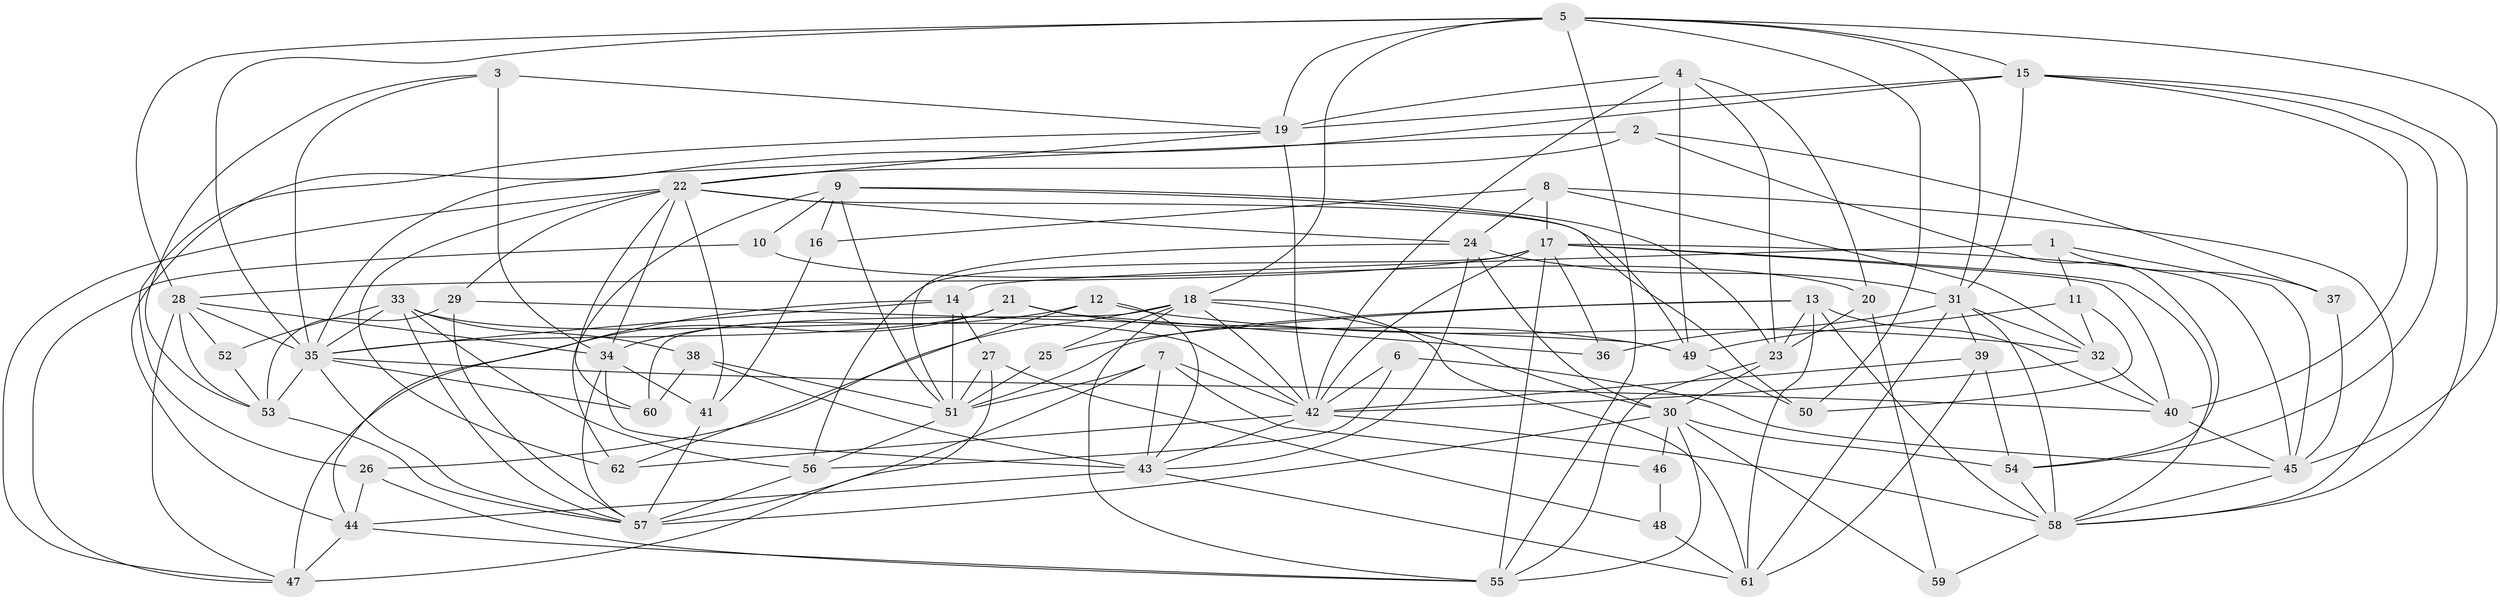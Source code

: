 // original degree distribution, {2: 0.15447154471544716, 5: 0.17073170731707318, 3: 0.2764227642276423, 6: 0.08130081300813008, 7: 0.04878048780487805, 4: 0.24390243902439024, 8: 0.016260162601626018, 9: 0.008130081300813009}
// Generated by graph-tools (version 1.1) at 2025/45/03/06/25 01:45:10]
// undirected, 62 vertices, 174 edges
graph export_dot {
graph [start="1"]
  node [color=gray90,style=filled];
  1;
  2;
  3;
  4;
  5;
  6;
  7;
  8;
  9;
  10;
  11;
  12;
  13;
  14;
  15;
  16;
  17;
  18;
  19;
  20;
  21;
  22;
  23;
  24;
  25;
  26;
  27;
  28;
  29;
  30;
  31;
  32;
  33;
  34;
  35;
  36;
  37;
  38;
  39;
  40;
  41;
  42;
  43;
  44;
  45;
  46;
  47;
  48;
  49;
  50;
  51;
  52;
  53;
  54;
  55;
  56;
  57;
  58;
  59;
  60;
  61;
  62;
  1 -- 11 [weight=1.0];
  1 -- 14 [weight=1.0];
  1 -- 37 [weight=1.0];
  1 -- 45 [weight=1.0];
  2 -- 22 [weight=1.0];
  2 -- 37 [weight=1.0];
  2 -- 44 [weight=1.0];
  2 -- 54 [weight=1.0];
  3 -- 19 [weight=1.0];
  3 -- 34 [weight=2.0];
  3 -- 35 [weight=1.0];
  3 -- 53 [weight=1.0];
  4 -- 19 [weight=1.0];
  4 -- 20 [weight=1.0];
  4 -- 23 [weight=1.0];
  4 -- 42 [weight=1.0];
  4 -- 49 [weight=1.0];
  5 -- 15 [weight=1.0];
  5 -- 18 [weight=1.0];
  5 -- 19 [weight=1.0];
  5 -- 28 [weight=1.0];
  5 -- 31 [weight=1.0];
  5 -- 35 [weight=1.0];
  5 -- 45 [weight=1.0];
  5 -- 50 [weight=1.0];
  5 -- 55 [weight=1.0];
  6 -- 42 [weight=1.0];
  6 -- 45 [weight=1.0];
  6 -- 56 [weight=1.0];
  7 -- 42 [weight=1.0];
  7 -- 43 [weight=1.0];
  7 -- 46 [weight=1.0];
  7 -- 51 [weight=1.0];
  7 -- 57 [weight=1.0];
  8 -- 16 [weight=1.0];
  8 -- 17 [weight=1.0];
  8 -- 24 [weight=1.0];
  8 -- 32 [weight=1.0];
  8 -- 58 [weight=1.0];
  9 -- 10 [weight=1.0];
  9 -- 16 [weight=1.0];
  9 -- 23 [weight=1.0];
  9 -- 49 [weight=1.0];
  9 -- 51 [weight=1.0];
  9 -- 62 [weight=1.0];
  10 -- 20 [weight=1.0];
  10 -- 47 [weight=1.0];
  11 -- 32 [weight=1.0];
  11 -- 49 [weight=1.0];
  11 -- 50 [weight=1.0];
  12 -- 32 [weight=1.0];
  12 -- 34 [weight=1.0];
  12 -- 43 [weight=1.0];
  12 -- 62 [weight=1.0];
  13 -- 23 [weight=1.0];
  13 -- 25 [weight=1.0];
  13 -- 40 [weight=1.0];
  13 -- 51 [weight=1.0];
  13 -- 58 [weight=1.0];
  13 -- 61 [weight=1.0];
  14 -- 27 [weight=1.0];
  14 -- 35 [weight=1.0];
  14 -- 44 [weight=1.0];
  14 -- 51 [weight=1.0];
  15 -- 19 [weight=1.0];
  15 -- 31 [weight=1.0];
  15 -- 35 [weight=1.0];
  15 -- 40 [weight=1.0];
  15 -- 54 [weight=1.0];
  15 -- 58 [weight=1.0];
  16 -- 41 [weight=1.0];
  17 -- 28 [weight=1.0];
  17 -- 36 [weight=1.0];
  17 -- 40 [weight=2.0];
  17 -- 42 [weight=1.0];
  17 -- 45 [weight=1.0];
  17 -- 55 [weight=1.0];
  17 -- 56 [weight=1.0];
  17 -- 58 [weight=1.0];
  18 -- 25 [weight=1.0];
  18 -- 26 [weight=1.0];
  18 -- 30 [weight=1.0];
  18 -- 42 [weight=1.0];
  18 -- 55 [weight=1.0];
  18 -- 60 [weight=1.0];
  18 -- 61 [weight=1.0];
  19 -- 22 [weight=1.0];
  19 -- 26 [weight=1.0];
  19 -- 42 [weight=1.0];
  20 -- 23 [weight=1.0];
  20 -- 59 [weight=1.0];
  21 -- 35 [weight=1.0];
  21 -- 36 [weight=1.0];
  21 -- 47 [weight=2.0];
  21 -- 49 [weight=1.0];
  22 -- 24 [weight=2.0];
  22 -- 29 [weight=2.0];
  22 -- 34 [weight=1.0];
  22 -- 41 [weight=1.0];
  22 -- 47 [weight=1.0];
  22 -- 50 [weight=1.0];
  22 -- 60 [weight=1.0];
  22 -- 62 [weight=1.0];
  23 -- 30 [weight=1.0];
  23 -- 55 [weight=1.0];
  24 -- 30 [weight=1.0];
  24 -- 31 [weight=1.0];
  24 -- 43 [weight=1.0];
  24 -- 51 [weight=1.0];
  25 -- 51 [weight=1.0];
  26 -- 44 [weight=1.0];
  26 -- 55 [weight=1.0];
  27 -- 47 [weight=1.0];
  27 -- 48 [weight=1.0];
  27 -- 51 [weight=1.0];
  28 -- 34 [weight=1.0];
  28 -- 35 [weight=1.0];
  28 -- 47 [weight=1.0];
  28 -- 52 [weight=1.0];
  28 -- 53 [weight=1.0];
  29 -- 49 [weight=1.0];
  29 -- 53 [weight=2.0];
  29 -- 57 [weight=1.0];
  30 -- 46 [weight=1.0];
  30 -- 54 [weight=1.0];
  30 -- 55 [weight=1.0];
  30 -- 57 [weight=1.0];
  30 -- 59 [weight=1.0];
  31 -- 32 [weight=1.0];
  31 -- 36 [weight=1.0];
  31 -- 39 [weight=1.0];
  31 -- 58 [weight=1.0];
  31 -- 61 [weight=1.0];
  32 -- 40 [weight=1.0];
  32 -- 42 [weight=1.0];
  33 -- 35 [weight=1.0];
  33 -- 38 [weight=1.0];
  33 -- 42 [weight=1.0];
  33 -- 52 [weight=1.0];
  33 -- 56 [weight=1.0];
  33 -- 57 [weight=1.0];
  34 -- 41 [weight=1.0];
  34 -- 43 [weight=2.0];
  34 -- 57 [weight=1.0];
  35 -- 40 [weight=1.0];
  35 -- 53 [weight=1.0];
  35 -- 57 [weight=1.0];
  35 -- 60 [weight=1.0];
  37 -- 45 [weight=1.0];
  38 -- 43 [weight=1.0];
  38 -- 51 [weight=1.0];
  38 -- 60 [weight=1.0];
  39 -- 42 [weight=1.0];
  39 -- 54 [weight=1.0];
  39 -- 61 [weight=1.0];
  40 -- 45 [weight=1.0];
  41 -- 57 [weight=2.0];
  42 -- 43 [weight=1.0];
  42 -- 58 [weight=1.0];
  42 -- 62 [weight=1.0];
  43 -- 44 [weight=1.0];
  43 -- 61 [weight=1.0];
  44 -- 47 [weight=1.0];
  44 -- 55 [weight=1.0];
  45 -- 58 [weight=1.0];
  46 -- 48 [weight=1.0];
  48 -- 61 [weight=1.0];
  49 -- 50 [weight=1.0];
  51 -- 56 [weight=1.0];
  52 -- 53 [weight=1.0];
  53 -- 57 [weight=1.0];
  54 -- 58 [weight=1.0];
  56 -- 57 [weight=1.0];
  58 -- 59 [weight=1.0];
}
